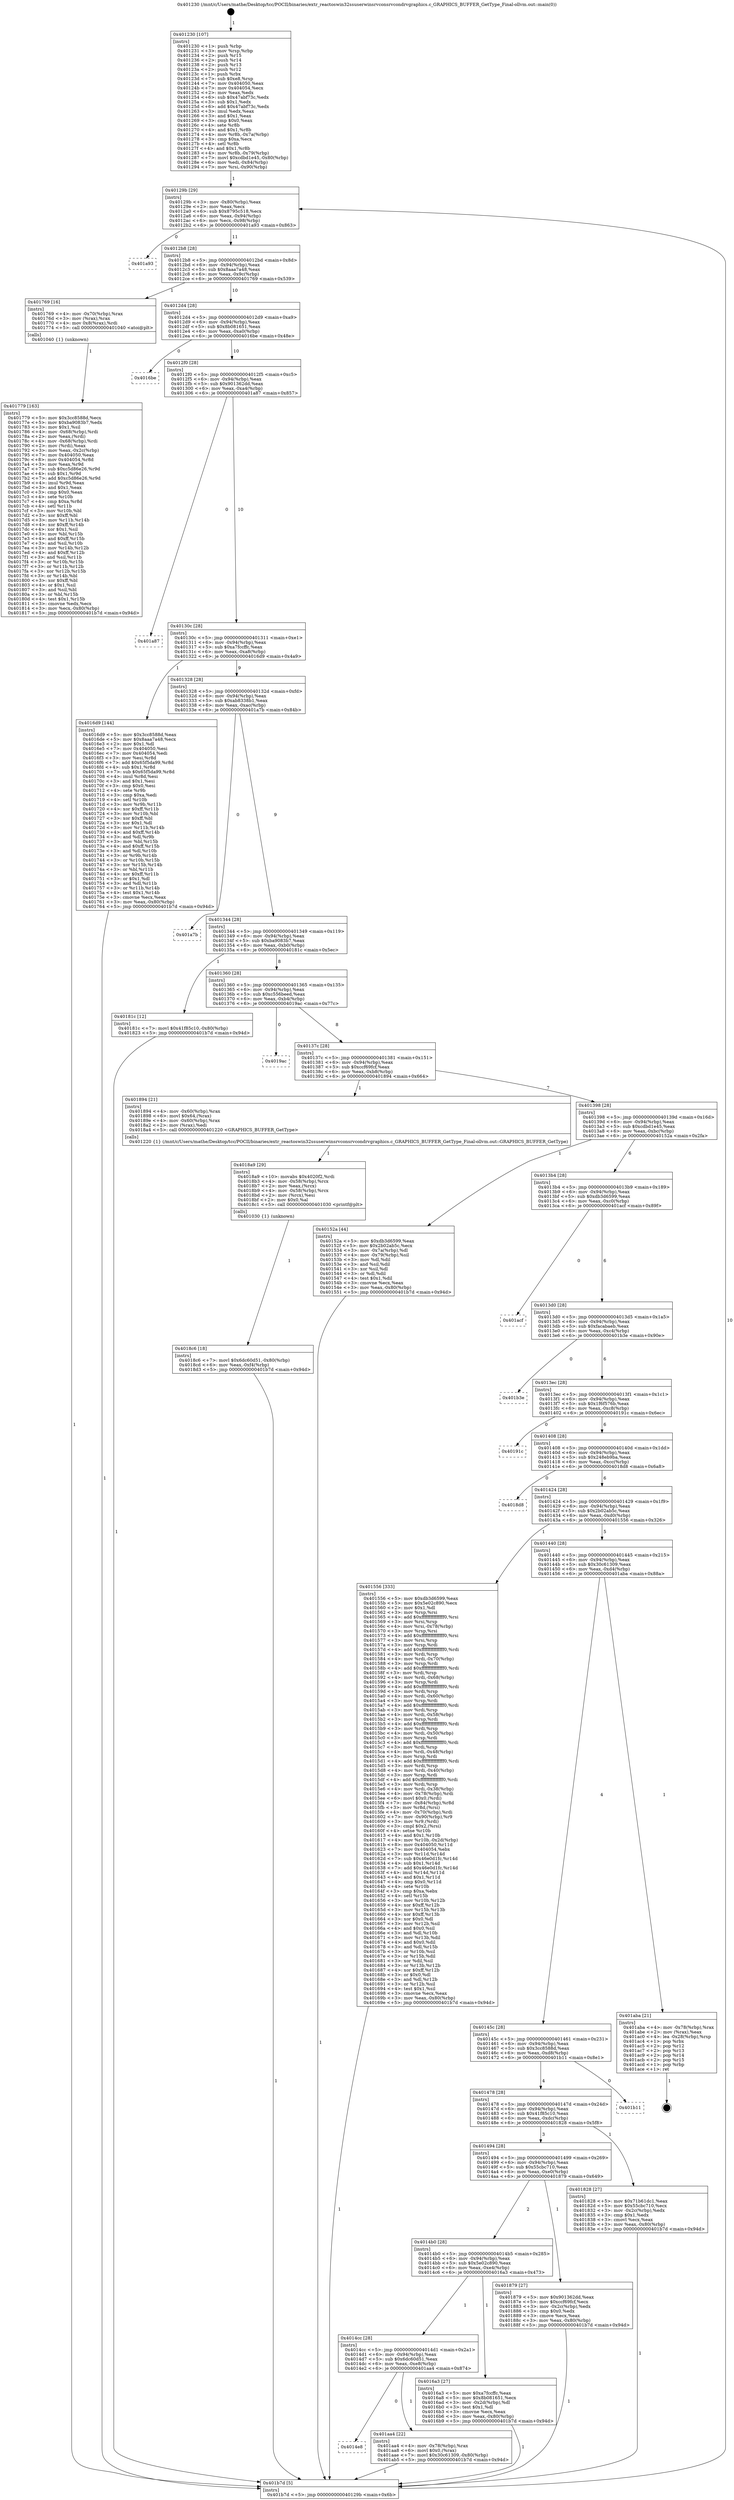 digraph "0x401230" {
  label = "0x401230 (/mnt/c/Users/mathe/Desktop/tcc/POCII/binaries/extr_reactoswin32ssuserwinsrvconsrvcondrvgraphics.c_GRAPHICS_BUFFER_GetType_Final-ollvm.out::main(0))"
  labelloc = "t"
  node[shape=record]

  Entry [label="",width=0.3,height=0.3,shape=circle,fillcolor=black,style=filled]
  "0x40129b" [label="{
     0x40129b [29]\l
     | [instrs]\l
     &nbsp;&nbsp;0x40129b \<+3\>: mov -0x80(%rbp),%eax\l
     &nbsp;&nbsp;0x40129e \<+2\>: mov %eax,%ecx\l
     &nbsp;&nbsp;0x4012a0 \<+6\>: sub $0x8795c518,%ecx\l
     &nbsp;&nbsp;0x4012a6 \<+6\>: mov %eax,-0x94(%rbp)\l
     &nbsp;&nbsp;0x4012ac \<+6\>: mov %ecx,-0x98(%rbp)\l
     &nbsp;&nbsp;0x4012b2 \<+6\>: je 0000000000401a93 \<main+0x863\>\l
  }"]
  "0x401a93" [label="{
     0x401a93\l
  }", style=dashed]
  "0x4012b8" [label="{
     0x4012b8 [28]\l
     | [instrs]\l
     &nbsp;&nbsp;0x4012b8 \<+5\>: jmp 00000000004012bd \<main+0x8d\>\l
     &nbsp;&nbsp;0x4012bd \<+6\>: mov -0x94(%rbp),%eax\l
     &nbsp;&nbsp;0x4012c3 \<+5\>: sub $0x8aaa7a48,%eax\l
     &nbsp;&nbsp;0x4012c8 \<+6\>: mov %eax,-0x9c(%rbp)\l
     &nbsp;&nbsp;0x4012ce \<+6\>: je 0000000000401769 \<main+0x539\>\l
  }"]
  Exit [label="",width=0.3,height=0.3,shape=circle,fillcolor=black,style=filled,peripheries=2]
  "0x401769" [label="{
     0x401769 [16]\l
     | [instrs]\l
     &nbsp;&nbsp;0x401769 \<+4\>: mov -0x70(%rbp),%rax\l
     &nbsp;&nbsp;0x40176d \<+3\>: mov (%rax),%rax\l
     &nbsp;&nbsp;0x401770 \<+4\>: mov 0x8(%rax),%rdi\l
     &nbsp;&nbsp;0x401774 \<+5\>: call 0000000000401040 \<atoi@plt\>\l
     | [calls]\l
     &nbsp;&nbsp;0x401040 \{1\} (unknown)\l
  }"]
  "0x4012d4" [label="{
     0x4012d4 [28]\l
     | [instrs]\l
     &nbsp;&nbsp;0x4012d4 \<+5\>: jmp 00000000004012d9 \<main+0xa9\>\l
     &nbsp;&nbsp;0x4012d9 \<+6\>: mov -0x94(%rbp),%eax\l
     &nbsp;&nbsp;0x4012df \<+5\>: sub $0x8b081651,%eax\l
     &nbsp;&nbsp;0x4012e4 \<+6\>: mov %eax,-0xa0(%rbp)\l
     &nbsp;&nbsp;0x4012ea \<+6\>: je 00000000004016be \<main+0x48e\>\l
  }"]
  "0x4014e8" [label="{
     0x4014e8\l
  }", style=dashed]
  "0x4016be" [label="{
     0x4016be\l
  }", style=dashed]
  "0x4012f0" [label="{
     0x4012f0 [28]\l
     | [instrs]\l
     &nbsp;&nbsp;0x4012f0 \<+5\>: jmp 00000000004012f5 \<main+0xc5\>\l
     &nbsp;&nbsp;0x4012f5 \<+6\>: mov -0x94(%rbp),%eax\l
     &nbsp;&nbsp;0x4012fb \<+5\>: sub $0x901362dd,%eax\l
     &nbsp;&nbsp;0x401300 \<+6\>: mov %eax,-0xa4(%rbp)\l
     &nbsp;&nbsp;0x401306 \<+6\>: je 0000000000401a87 \<main+0x857\>\l
  }"]
  "0x401aa4" [label="{
     0x401aa4 [22]\l
     | [instrs]\l
     &nbsp;&nbsp;0x401aa4 \<+4\>: mov -0x78(%rbp),%rax\l
     &nbsp;&nbsp;0x401aa8 \<+6\>: movl $0x0,(%rax)\l
     &nbsp;&nbsp;0x401aae \<+7\>: movl $0x30c61309,-0x80(%rbp)\l
     &nbsp;&nbsp;0x401ab5 \<+5\>: jmp 0000000000401b7d \<main+0x94d\>\l
  }"]
  "0x401a87" [label="{
     0x401a87\l
  }", style=dashed]
  "0x40130c" [label="{
     0x40130c [28]\l
     | [instrs]\l
     &nbsp;&nbsp;0x40130c \<+5\>: jmp 0000000000401311 \<main+0xe1\>\l
     &nbsp;&nbsp;0x401311 \<+6\>: mov -0x94(%rbp),%eax\l
     &nbsp;&nbsp;0x401317 \<+5\>: sub $0xa7fccffc,%eax\l
     &nbsp;&nbsp;0x40131c \<+6\>: mov %eax,-0xa8(%rbp)\l
     &nbsp;&nbsp;0x401322 \<+6\>: je 00000000004016d9 \<main+0x4a9\>\l
  }"]
  "0x4018c6" [label="{
     0x4018c6 [18]\l
     | [instrs]\l
     &nbsp;&nbsp;0x4018c6 \<+7\>: movl $0x6dc60d51,-0x80(%rbp)\l
     &nbsp;&nbsp;0x4018cd \<+6\>: mov %eax,-0xf4(%rbp)\l
     &nbsp;&nbsp;0x4018d3 \<+5\>: jmp 0000000000401b7d \<main+0x94d\>\l
  }"]
  "0x4016d9" [label="{
     0x4016d9 [144]\l
     | [instrs]\l
     &nbsp;&nbsp;0x4016d9 \<+5\>: mov $0x3cc8588d,%eax\l
     &nbsp;&nbsp;0x4016de \<+5\>: mov $0x8aaa7a48,%ecx\l
     &nbsp;&nbsp;0x4016e3 \<+2\>: mov $0x1,%dl\l
     &nbsp;&nbsp;0x4016e5 \<+7\>: mov 0x404050,%esi\l
     &nbsp;&nbsp;0x4016ec \<+7\>: mov 0x404054,%edi\l
     &nbsp;&nbsp;0x4016f3 \<+3\>: mov %esi,%r8d\l
     &nbsp;&nbsp;0x4016f6 \<+7\>: add $0x65f5da99,%r8d\l
     &nbsp;&nbsp;0x4016fd \<+4\>: sub $0x1,%r8d\l
     &nbsp;&nbsp;0x401701 \<+7\>: sub $0x65f5da99,%r8d\l
     &nbsp;&nbsp;0x401708 \<+4\>: imul %r8d,%esi\l
     &nbsp;&nbsp;0x40170c \<+3\>: and $0x1,%esi\l
     &nbsp;&nbsp;0x40170f \<+3\>: cmp $0x0,%esi\l
     &nbsp;&nbsp;0x401712 \<+4\>: sete %r9b\l
     &nbsp;&nbsp;0x401716 \<+3\>: cmp $0xa,%edi\l
     &nbsp;&nbsp;0x401719 \<+4\>: setl %r10b\l
     &nbsp;&nbsp;0x40171d \<+3\>: mov %r9b,%r11b\l
     &nbsp;&nbsp;0x401720 \<+4\>: xor $0xff,%r11b\l
     &nbsp;&nbsp;0x401724 \<+3\>: mov %r10b,%bl\l
     &nbsp;&nbsp;0x401727 \<+3\>: xor $0xff,%bl\l
     &nbsp;&nbsp;0x40172a \<+3\>: xor $0x1,%dl\l
     &nbsp;&nbsp;0x40172d \<+3\>: mov %r11b,%r14b\l
     &nbsp;&nbsp;0x401730 \<+4\>: and $0xff,%r14b\l
     &nbsp;&nbsp;0x401734 \<+3\>: and %dl,%r9b\l
     &nbsp;&nbsp;0x401737 \<+3\>: mov %bl,%r15b\l
     &nbsp;&nbsp;0x40173a \<+4\>: and $0xff,%r15b\l
     &nbsp;&nbsp;0x40173e \<+3\>: and %dl,%r10b\l
     &nbsp;&nbsp;0x401741 \<+3\>: or %r9b,%r14b\l
     &nbsp;&nbsp;0x401744 \<+3\>: or %r10b,%r15b\l
     &nbsp;&nbsp;0x401747 \<+3\>: xor %r15b,%r14b\l
     &nbsp;&nbsp;0x40174a \<+3\>: or %bl,%r11b\l
     &nbsp;&nbsp;0x40174d \<+4\>: xor $0xff,%r11b\l
     &nbsp;&nbsp;0x401751 \<+3\>: or $0x1,%dl\l
     &nbsp;&nbsp;0x401754 \<+3\>: and %dl,%r11b\l
     &nbsp;&nbsp;0x401757 \<+3\>: or %r11b,%r14b\l
     &nbsp;&nbsp;0x40175a \<+4\>: test $0x1,%r14b\l
     &nbsp;&nbsp;0x40175e \<+3\>: cmovne %ecx,%eax\l
     &nbsp;&nbsp;0x401761 \<+3\>: mov %eax,-0x80(%rbp)\l
     &nbsp;&nbsp;0x401764 \<+5\>: jmp 0000000000401b7d \<main+0x94d\>\l
  }"]
  "0x401328" [label="{
     0x401328 [28]\l
     | [instrs]\l
     &nbsp;&nbsp;0x401328 \<+5\>: jmp 000000000040132d \<main+0xfd\>\l
     &nbsp;&nbsp;0x40132d \<+6\>: mov -0x94(%rbp),%eax\l
     &nbsp;&nbsp;0x401333 \<+5\>: sub $0xab8338b1,%eax\l
     &nbsp;&nbsp;0x401338 \<+6\>: mov %eax,-0xac(%rbp)\l
     &nbsp;&nbsp;0x40133e \<+6\>: je 0000000000401a7b \<main+0x84b\>\l
  }"]
  "0x4018a9" [label="{
     0x4018a9 [29]\l
     | [instrs]\l
     &nbsp;&nbsp;0x4018a9 \<+10\>: movabs $0x4020f2,%rdi\l
     &nbsp;&nbsp;0x4018b3 \<+4\>: mov -0x58(%rbp),%rcx\l
     &nbsp;&nbsp;0x4018b7 \<+2\>: mov %eax,(%rcx)\l
     &nbsp;&nbsp;0x4018b9 \<+4\>: mov -0x58(%rbp),%rcx\l
     &nbsp;&nbsp;0x4018bd \<+2\>: mov (%rcx),%esi\l
     &nbsp;&nbsp;0x4018bf \<+2\>: mov $0x0,%al\l
     &nbsp;&nbsp;0x4018c1 \<+5\>: call 0000000000401030 \<printf@plt\>\l
     | [calls]\l
     &nbsp;&nbsp;0x401030 \{1\} (unknown)\l
  }"]
  "0x401a7b" [label="{
     0x401a7b\l
  }", style=dashed]
  "0x401344" [label="{
     0x401344 [28]\l
     | [instrs]\l
     &nbsp;&nbsp;0x401344 \<+5\>: jmp 0000000000401349 \<main+0x119\>\l
     &nbsp;&nbsp;0x401349 \<+6\>: mov -0x94(%rbp),%eax\l
     &nbsp;&nbsp;0x40134f \<+5\>: sub $0xba9083b7,%eax\l
     &nbsp;&nbsp;0x401354 \<+6\>: mov %eax,-0xb0(%rbp)\l
     &nbsp;&nbsp;0x40135a \<+6\>: je 000000000040181c \<main+0x5ec\>\l
  }"]
  "0x401779" [label="{
     0x401779 [163]\l
     | [instrs]\l
     &nbsp;&nbsp;0x401779 \<+5\>: mov $0x3cc8588d,%ecx\l
     &nbsp;&nbsp;0x40177e \<+5\>: mov $0xba9083b7,%edx\l
     &nbsp;&nbsp;0x401783 \<+3\>: mov $0x1,%sil\l
     &nbsp;&nbsp;0x401786 \<+4\>: mov -0x68(%rbp),%rdi\l
     &nbsp;&nbsp;0x40178a \<+2\>: mov %eax,(%rdi)\l
     &nbsp;&nbsp;0x40178c \<+4\>: mov -0x68(%rbp),%rdi\l
     &nbsp;&nbsp;0x401790 \<+2\>: mov (%rdi),%eax\l
     &nbsp;&nbsp;0x401792 \<+3\>: mov %eax,-0x2c(%rbp)\l
     &nbsp;&nbsp;0x401795 \<+7\>: mov 0x404050,%eax\l
     &nbsp;&nbsp;0x40179c \<+8\>: mov 0x404054,%r8d\l
     &nbsp;&nbsp;0x4017a4 \<+3\>: mov %eax,%r9d\l
     &nbsp;&nbsp;0x4017a7 \<+7\>: sub $0xc5d86e26,%r9d\l
     &nbsp;&nbsp;0x4017ae \<+4\>: sub $0x1,%r9d\l
     &nbsp;&nbsp;0x4017b2 \<+7\>: add $0xc5d86e26,%r9d\l
     &nbsp;&nbsp;0x4017b9 \<+4\>: imul %r9d,%eax\l
     &nbsp;&nbsp;0x4017bd \<+3\>: and $0x1,%eax\l
     &nbsp;&nbsp;0x4017c0 \<+3\>: cmp $0x0,%eax\l
     &nbsp;&nbsp;0x4017c3 \<+4\>: sete %r10b\l
     &nbsp;&nbsp;0x4017c7 \<+4\>: cmp $0xa,%r8d\l
     &nbsp;&nbsp;0x4017cb \<+4\>: setl %r11b\l
     &nbsp;&nbsp;0x4017cf \<+3\>: mov %r10b,%bl\l
     &nbsp;&nbsp;0x4017d2 \<+3\>: xor $0xff,%bl\l
     &nbsp;&nbsp;0x4017d5 \<+3\>: mov %r11b,%r14b\l
     &nbsp;&nbsp;0x4017d8 \<+4\>: xor $0xff,%r14b\l
     &nbsp;&nbsp;0x4017dc \<+4\>: xor $0x1,%sil\l
     &nbsp;&nbsp;0x4017e0 \<+3\>: mov %bl,%r15b\l
     &nbsp;&nbsp;0x4017e3 \<+4\>: and $0xff,%r15b\l
     &nbsp;&nbsp;0x4017e7 \<+3\>: and %sil,%r10b\l
     &nbsp;&nbsp;0x4017ea \<+3\>: mov %r14b,%r12b\l
     &nbsp;&nbsp;0x4017ed \<+4\>: and $0xff,%r12b\l
     &nbsp;&nbsp;0x4017f1 \<+3\>: and %sil,%r11b\l
     &nbsp;&nbsp;0x4017f4 \<+3\>: or %r10b,%r15b\l
     &nbsp;&nbsp;0x4017f7 \<+3\>: or %r11b,%r12b\l
     &nbsp;&nbsp;0x4017fa \<+3\>: xor %r12b,%r15b\l
     &nbsp;&nbsp;0x4017fd \<+3\>: or %r14b,%bl\l
     &nbsp;&nbsp;0x401800 \<+3\>: xor $0xff,%bl\l
     &nbsp;&nbsp;0x401803 \<+4\>: or $0x1,%sil\l
     &nbsp;&nbsp;0x401807 \<+3\>: and %sil,%bl\l
     &nbsp;&nbsp;0x40180a \<+3\>: or %bl,%r15b\l
     &nbsp;&nbsp;0x40180d \<+4\>: test $0x1,%r15b\l
     &nbsp;&nbsp;0x401811 \<+3\>: cmovne %edx,%ecx\l
     &nbsp;&nbsp;0x401814 \<+3\>: mov %ecx,-0x80(%rbp)\l
     &nbsp;&nbsp;0x401817 \<+5\>: jmp 0000000000401b7d \<main+0x94d\>\l
  }"]
  "0x40181c" [label="{
     0x40181c [12]\l
     | [instrs]\l
     &nbsp;&nbsp;0x40181c \<+7\>: movl $0x41f85c10,-0x80(%rbp)\l
     &nbsp;&nbsp;0x401823 \<+5\>: jmp 0000000000401b7d \<main+0x94d\>\l
  }"]
  "0x401360" [label="{
     0x401360 [28]\l
     | [instrs]\l
     &nbsp;&nbsp;0x401360 \<+5\>: jmp 0000000000401365 \<main+0x135\>\l
     &nbsp;&nbsp;0x401365 \<+6\>: mov -0x94(%rbp),%eax\l
     &nbsp;&nbsp;0x40136b \<+5\>: sub $0xc556beed,%eax\l
     &nbsp;&nbsp;0x401370 \<+6\>: mov %eax,-0xb4(%rbp)\l
     &nbsp;&nbsp;0x401376 \<+6\>: je 00000000004019ac \<main+0x77c\>\l
  }"]
  "0x4014cc" [label="{
     0x4014cc [28]\l
     | [instrs]\l
     &nbsp;&nbsp;0x4014cc \<+5\>: jmp 00000000004014d1 \<main+0x2a1\>\l
     &nbsp;&nbsp;0x4014d1 \<+6\>: mov -0x94(%rbp),%eax\l
     &nbsp;&nbsp;0x4014d7 \<+5\>: sub $0x6dc60d51,%eax\l
     &nbsp;&nbsp;0x4014dc \<+6\>: mov %eax,-0xe8(%rbp)\l
     &nbsp;&nbsp;0x4014e2 \<+6\>: je 0000000000401aa4 \<main+0x874\>\l
  }"]
  "0x4019ac" [label="{
     0x4019ac\l
  }", style=dashed]
  "0x40137c" [label="{
     0x40137c [28]\l
     | [instrs]\l
     &nbsp;&nbsp;0x40137c \<+5\>: jmp 0000000000401381 \<main+0x151\>\l
     &nbsp;&nbsp;0x401381 \<+6\>: mov -0x94(%rbp),%eax\l
     &nbsp;&nbsp;0x401387 \<+5\>: sub $0xccf69fcf,%eax\l
     &nbsp;&nbsp;0x40138c \<+6\>: mov %eax,-0xb8(%rbp)\l
     &nbsp;&nbsp;0x401392 \<+6\>: je 0000000000401894 \<main+0x664\>\l
  }"]
  "0x4016a3" [label="{
     0x4016a3 [27]\l
     | [instrs]\l
     &nbsp;&nbsp;0x4016a3 \<+5\>: mov $0xa7fccffc,%eax\l
     &nbsp;&nbsp;0x4016a8 \<+5\>: mov $0x8b081651,%ecx\l
     &nbsp;&nbsp;0x4016ad \<+3\>: mov -0x2d(%rbp),%dl\l
     &nbsp;&nbsp;0x4016b0 \<+3\>: test $0x1,%dl\l
     &nbsp;&nbsp;0x4016b3 \<+3\>: cmovne %ecx,%eax\l
     &nbsp;&nbsp;0x4016b6 \<+3\>: mov %eax,-0x80(%rbp)\l
     &nbsp;&nbsp;0x4016b9 \<+5\>: jmp 0000000000401b7d \<main+0x94d\>\l
  }"]
  "0x401894" [label="{
     0x401894 [21]\l
     | [instrs]\l
     &nbsp;&nbsp;0x401894 \<+4\>: mov -0x60(%rbp),%rax\l
     &nbsp;&nbsp;0x401898 \<+6\>: movl $0x64,(%rax)\l
     &nbsp;&nbsp;0x40189e \<+4\>: mov -0x60(%rbp),%rax\l
     &nbsp;&nbsp;0x4018a2 \<+2\>: mov (%rax),%edi\l
     &nbsp;&nbsp;0x4018a4 \<+5\>: call 0000000000401220 \<GRAPHICS_BUFFER_GetType\>\l
     | [calls]\l
     &nbsp;&nbsp;0x401220 \{1\} (/mnt/c/Users/mathe/Desktop/tcc/POCII/binaries/extr_reactoswin32ssuserwinsrvconsrvcondrvgraphics.c_GRAPHICS_BUFFER_GetType_Final-ollvm.out::GRAPHICS_BUFFER_GetType)\l
  }"]
  "0x401398" [label="{
     0x401398 [28]\l
     | [instrs]\l
     &nbsp;&nbsp;0x401398 \<+5\>: jmp 000000000040139d \<main+0x16d\>\l
     &nbsp;&nbsp;0x40139d \<+6\>: mov -0x94(%rbp),%eax\l
     &nbsp;&nbsp;0x4013a3 \<+5\>: sub $0xcdbd1e45,%eax\l
     &nbsp;&nbsp;0x4013a8 \<+6\>: mov %eax,-0xbc(%rbp)\l
     &nbsp;&nbsp;0x4013ae \<+6\>: je 000000000040152a \<main+0x2fa\>\l
  }"]
  "0x4014b0" [label="{
     0x4014b0 [28]\l
     | [instrs]\l
     &nbsp;&nbsp;0x4014b0 \<+5\>: jmp 00000000004014b5 \<main+0x285\>\l
     &nbsp;&nbsp;0x4014b5 \<+6\>: mov -0x94(%rbp),%eax\l
     &nbsp;&nbsp;0x4014bb \<+5\>: sub $0x5e02c890,%eax\l
     &nbsp;&nbsp;0x4014c0 \<+6\>: mov %eax,-0xe4(%rbp)\l
     &nbsp;&nbsp;0x4014c6 \<+6\>: je 00000000004016a3 \<main+0x473\>\l
  }"]
  "0x40152a" [label="{
     0x40152a [44]\l
     | [instrs]\l
     &nbsp;&nbsp;0x40152a \<+5\>: mov $0xdb3d6599,%eax\l
     &nbsp;&nbsp;0x40152f \<+5\>: mov $0x2b02ab5c,%ecx\l
     &nbsp;&nbsp;0x401534 \<+3\>: mov -0x7a(%rbp),%dl\l
     &nbsp;&nbsp;0x401537 \<+4\>: mov -0x79(%rbp),%sil\l
     &nbsp;&nbsp;0x40153b \<+3\>: mov %dl,%dil\l
     &nbsp;&nbsp;0x40153e \<+3\>: and %sil,%dil\l
     &nbsp;&nbsp;0x401541 \<+3\>: xor %sil,%dl\l
     &nbsp;&nbsp;0x401544 \<+3\>: or %dl,%dil\l
     &nbsp;&nbsp;0x401547 \<+4\>: test $0x1,%dil\l
     &nbsp;&nbsp;0x40154b \<+3\>: cmovne %ecx,%eax\l
     &nbsp;&nbsp;0x40154e \<+3\>: mov %eax,-0x80(%rbp)\l
     &nbsp;&nbsp;0x401551 \<+5\>: jmp 0000000000401b7d \<main+0x94d\>\l
  }"]
  "0x4013b4" [label="{
     0x4013b4 [28]\l
     | [instrs]\l
     &nbsp;&nbsp;0x4013b4 \<+5\>: jmp 00000000004013b9 \<main+0x189\>\l
     &nbsp;&nbsp;0x4013b9 \<+6\>: mov -0x94(%rbp),%eax\l
     &nbsp;&nbsp;0x4013bf \<+5\>: sub $0xdb3d6599,%eax\l
     &nbsp;&nbsp;0x4013c4 \<+6\>: mov %eax,-0xc0(%rbp)\l
     &nbsp;&nbsp;0x4013ca \<+6\>: je 0000000000401acf \<main+0x89f\>\l
  }"]
  "0x401b7d" [label="{
     0x401b7d [5]\l
     | [instrs]\l
     &nbsp;&nbsp;0x401b7d \<+5\>: jmp 000000000040129b \<main+0x6b\>\l
  }"]
  "0x401230" [label="{
     0x401230 [107]\l
     | [instrs]\l
     &nbsp;&nbsp;0x401230 \<+1\>: push %rbp\l
     &nbsp;&nbsp;0x401231 \<+3\>: mov %rsp,%rbp\l
     &nbsp;&nbsp;0x401234 \<+2\>: push %r15\l
     &nbsp;&nbsp;0x401236 \<+2\>: push %r14\l
     &nbsp;&nbsp;0x401238 \<+2\>: push %r13\l
     &nbsp;&nbsp;0x40123a \<+2\>: push %r12\l
     &nbsp;&nbsp;0x40123c \<+1\>: push %rbx\l
     &nbsp;&nbsp;0x40123d \<+7\>: sub $0xe8,%rsp\l
     &nbsp;&nbsp;0x401244 \<+7\>: mov 0x404050,%eax\l
     &nbsp;&nbsp;0x40124b \<+7\>: mov 0x404054,%ecx\l
     &nbsp;&nbsp;0x401252 \<+2\>: mov %eax,%edx\l
     &nbsp;&nbsp;0x401254 \<+6\>: sub $0x47abf73c,%edx\l
     &nbsp;&nbsp;0x40125a \<+3\>: sub $0x1,%edx\l
     &nbsp;&nbsp;0x40125d \<+6\>: add $0x47abf73c,%edx\l
     &nbsp;&nbsp;0x401263 \<+3\>: imul %edx,%eax\l
     &nbsp;&nbsp;0x401266 \<+3\>: and $0x1,%eax\l
     &nbsp;&nbsp;0x401269 \<+3\>: cmp $0x0,%eax\l
     &nbsp;&nbsp;0x40126c \<+4\>: sete %r8b\l
     &nbsp;&nbsp;0x401270 \<+4\>: and $0x1,%r8b\l
     &nbsp;&nbsp;0x401274 \<+4\>: mov %r8b,-0x7a(%rbp)\l
     &nbsp;&nbsp;0x401278 \<+3\>: cmp $0xa,%ecx\l
     &nbsp;&nbsp;0x40127b \<+4\>: setl %r8b\l
     &nbsp;&nbsp;0x40127f \<+4\>: and $0x1,%r8b\l
     &nbsp;&nbsp;0x401283 \<+4\>: mov %r8b,-0x79(%rbp)\l
     &nbsp;&nbsp;0x401287 \<+7\>: movl $0xcdbd1e45,-0x80(%rbp)\l
     &nbsp;&nbsp;0x40128e \<+6\>: mov %edi,-0x84(%rbp)\l
     &nbsp;&nbsp;0x401294 \<+7\>: mov %rsi,-0x90(%rbp)\l
  }"]
  "0x401879" [label="{
     0x401879 [27]\l
     | [instrs]\l
     &nbsp;&nbsp;0x401879 \<+5\>: mov $0x901362dd,%eax\l
     &nbsp;&nbsp;0x40187e \<+5\>: mov $0xccf69fcf,%ecx\l
     &nbsp;&nbsp;0x401883 \<+3\>: mov -0x2c(%rbp),%edx\l
     &nbsp;&nbsp;0x401886 \<+3\>: cmp $0x0,%edx\l
     &nbsp;&nbsp;0x401889 \<+3\>: cmove %ecx,%eax\l
     &nbsp;&nbsp;0x40188c \<+3\>: mov %eax,-0x80(%rbp)\l
     &nbsp;&nbsp;0x40188f \<+5\>: jmp 0000000000401b7d \<main+0x94d\>\l
  }"]
  "0x401acf" [label="{
     0x401acf\l
  }", style=dashed]
  "0x4013d0" [label="{
     0x4013d0 [28]\l
     | [instrs]\l
     &nbsp;&nbsp;0x4013d0 \<+5\>: jmp 00000000004013d5 \<main+0x1a5\>\l
     &nbsp;&nbsp;0x4013d5 \<+6\>: mov -0x94(%rbp),%eax\l
     &nbsp;&nbsp;0x4013db \<+5\>: sub $0xfacabaeb,%eax\l
     &nbsp;&nbsp;0x4013e0 \<+6\>: mov %eax,-0xc4(%rbp)\l
     &nbsp;&nbsp;0x4013e6 \<+6\>: je 0000000000401b3e \<main+0x90e\>\l
  }"]
  "0x401494" [label="{
     0x401494 [28]\l
     | [instrs]\l
     &nbsp;&nbsp;0x401494 \<+5\>: jmp 0000000000401499 \<main+0x269\>\l
     &nbsp;&nbsp;0x401499 \<+6\>: mov -0x94(%rbp),%eax\l
     &nbsp;&nbsp;0x40149f \<+5\>: sub $0x55cbc710,%eax\l
     &nbsp;&nbsp;0x4014a4 \<+6\>: mov %eax,-0xe0(%rbp)\l
     &nbsp;&nbsp;0x4014aa \<+6\>: je 0000000000401879 \<main+0x649\>\l
  }"]
  "0x401b3e" [label="{
     0x401b3e\l
  }", style=dashed]
  "0x4013ec" [label="{
     0x4013ec [28]\l
     | [instrs]\l
     &nbsp;&nbsp;0x4013ec \<+5\>: jmp 00000000004013f1 \<main+0x1c1\>\l
     &nbsp;&nbsp;0x4013f1 \<+6\>: mov -0x94(%rbp),%eax\l
     &nbsp;&nbsp;0x4013f7 \<+5\>: sub $0x1f6f576b,%eax\l
     &nbsp;&nbsp;0x4013fc \<+6\>: mov %eax,-0xc8(%rbp)\l
     &nbsp;&nbsp;0x401402 \<+6\>: je 000000000040191c \<main+0x6ec\>\l
  }"]
  "0x401828" [label="{
     0x401828 [27]\l
     | [instrs]\l
     &nbsp;&nbsp;0x401828 \<+5\>: mov $0x71b61dc1,%eax\l
     &nbsp;&nbsp;0x40182d \<+5\>: mov $0x55cbc710,%ecx\l
     &nbsp;&nbsp;0x401832 \<+3\>: mov -0x2c(%rbp),%edx\l
     &nbsp;&nbsp;0x401835 \<+3\>: cmp $0x1,%edx\l
     &nbsp;&nbsp;0x401838 \<+3\>: cmovl %ecx,%eax\l
     &nbsp;&nbsp;0x40183b \<+3\>: mov %eax,-0x80(%rbp)\l
     &nbsp;&nbsp;0x40183e \<+5\>: jmp 0000000000401b7d \<main+0x94d\>\l
  }"]
  "0x40191c" [label="{
     0x40191c\l
  }", style=dashed]
  "0x401408" [label="{
     0x401408 [28]\l
     | [instrs]\l
     &nbsp;&nbsp;0x401408 \<+5\>: jmp 000000000040140d \<main+0x1dd\>\l
     &nbsp;&nbsp;0x40140d \<+6\>: mov -0x94(%rbp),%eax\l
     &nbsp;&nbsp;0x401413 \<+5\>: sub $0x248eb9ba,%eax\l
     &nbsp;&nbsp;0x401418 \<+6\>: mov %eax,-0xcc(%rbp)\l
     &nbsp;&nbsp;0x40141e \<+6\>: je 00000000004018d8 \<main+0x6a8\>\l
  }"]
  "0x401478" [label="{
     0x401478 [28]\l
     | [instrs]\l
     &nbsp;&nbsp;0x401478 \<+5\>: jmp 000000000040147d \<main+0x24d\>\l
     &nbsp;&nbsp;0x40147d \<+6\>: mov -0x94(%rbp),%eax\l
     &nbsp;&nbsp;0x401483 \<+5\>: sub $0x41f85c10,%eax\l
     &nbsp;&nbsp;0x401488 \<+6\>: mov %eax,-0xdc(%rbp)\l
     &nbsp;&nbsp;0x40148e \<+6\>: je 0000000000401828 \<main+0x5f8\>\l
  }"]
  "0x4018d8" [label="{
     0x4018d8\l
  }", style=dashed]
  "0x401424" [label="{
     0x401424 [28]\l
     | [instrs]\l
     &nbsp;&nbsp;0x401424 \<+5\>: jmp 0000000000401429 \<main+0x1f9\>\l
     &nbsp;&nbsp;0x401429 \<+6\>: mov -0x94(%rbp),%eax\l
     &nbsp;&nbsp;0x40142f \<+5\>: sub $0x2b02ab5c,%eax\l
     &nbsp;&nbsp;0x401434 \<+6\>: mov %eax,-0xd0(%rbp)\l
     &nbsp;&nbsp;0x40143a \<+6\>: je 0000000000401556 \<main+0x326\>\l
  }"]
  "0x401b11" [label="{
     0x401b11\l
  }", style=dashed]
  "0x401556" [label="{
     0x401556 [333]\l
     | [instrs]\l
     &nbsp;&nbsp;0x401556 \<+5\>: mov $0xdb3d6599,%eax\l
     &nbsp;&nbsp;0x40155b \<+5\>: mov $0x5e02c890,%ecx\l
     &nbsp;&nbsp;0x401560 \<+2\>: mov $0x1,%dl\l
     &nbsp;&nbsp;0x401562 \<+3\>: mov %rsp,%rsi\l
     &nbsp;&nbsp;0x401565 \<+4\>: add $0xfffffffffffffff0,%rsi\l
     &nbsp;&nbsp;0x401569 \<+3\>: mov %rsi,%rsp\l
     &nbsp;&nbsp;0x40156c \<+4\>: mov %rsi,-0x78(%rbp)\l
     &nbsp;&nbsp;0x401570 \<+3\>: mov %rsp,%rsi\l
     &nbsp;&nbsp;0x401573 \<+4\>: add $0xfffffffffffffff0,%rsi\l
     &nbsp;&nbsp;0x401577 \<+3\>: mov %rsi,%rsp\l
     &nbsp;&nbsp;0x40157a \<+3\>: mov %rsp,%rdi\l
     &nbsp;&nbsp;0x40157d \<+4\>: add $0xfffffffffffffff0,%rdi\l
     &nbsp;&nbsp;0x401581 \<+3\>: mov %rdi,%rsp\l
     &nbsp;&nbsp;0x401584 \<+4\>: mov %rdi,-0x70(%rbp)\l
     &nbsp;&nbsp;0x401588 \<+3\>: mov %rsp,%rdi\l
     &nbsp;&nbsp;0x40158b \<+4\>: add $0xfffffffffffffff0,%rdi\l
     &nbsp;&nbsp;0x40158f \<+3\>: mov %rdi,%rsp\l
     &nbsp;&nbsp;0x401592 \<+4\>: mov %rdi,-0x68(%rbp)\l
     &nbsp;&nbsp;0x401596 \<+3\>: mov %rsp,%rdi\l
     &nbsp;&nbsp;0x401599 \<+4\>: add $0xfffffffffffffff0,%rdi\l
     &nbsp;&nbsp;0x40159d \<+3\>: mov %rdi,%rsp\l
     &nbsp;&nbsp;0x4015a0 \<+4\>: mov %rdi,-0x60(%rbp)\l
     &nbsp;&nbsp;0x4015a4 \<+3\>: mov %rsp,%rdi\l
     &nbsp;&nbsp;0x4015a7 \<+4\>: add $0xfffffffffffffff0,%rdi\l
     &nbsp;&nbsp;0x4015ab \<+3\>: mov %rdi,%rsp\l
     &nbsp;&nbsp;0x4015ae \<+4\>: mov %rdi,-0x58(%rbp)\l
     &nbsp;&nbsp;0x4015b2 \<+3\>: mov %rsp,%rdi\l
     &nbsp;&nbsp;0x4015b5 \<+4\>: add $0xfffffffffffffff0,%rdi\l
     &nbsp;&nbsp;0x4015b9 \<+3\>: mov %rdi,%rsp\l
     &nbsp;&nbsp;0x4015bc \<+4\>: mov %rdi,-0x50(%rbp)\l
     &nbsp;&nbsp;0x4015c0 \<+3\>: mov %rsp,%rdi\l
     &nbsp;&nbsp;0x4015c3 \<+4\>: add $0xfffffffffffffff0,%rdi\l
     &nbsp;&nbsp;0x4015c7 \<+3\>: mov %rdi,%rsp\l
     &nbsp;&nbsp;0x4015ca \<+4\>: mov %rdi,-0x48(%rbp)\l
     &nbsp;&nbsp;0x4015ce \<+3\>: mov %rsp,%rdi\l
     &nbsp;&nbsp;0x4015d1 \<+4\>: add $0xfffffffffffffff0,%rdi\l
     &nbsp;&nbsp;0x4015d5 \<+3\>: mov %rdi,%rsp\l
     &nbsp;&nbsp;0x4015d8 \<+4\>: mov %rdi,-0x40(%rbp)\l
     &nbsp;&nbsp;0x4015dc \<+3\>: mov %rsp,%rdi\l
     &nbsp;&nbsp;0x4015df \<+4\>: add $0xfffffffffffffff0,%rdi\l
     &nbsp;&nbsp;0x4015e3 \<+3\>: mov %rdi,%rsp\l
     &nbsp;&nbsp;0x4015e6 \<+4\>: mov %rdi,-0x38(%rbp)\l
     &nbsp;&nbsp;0x4015ea \<+4\>: mov -0x78(%rbp),%rdi\l
     &nbsp;&nbsp;0x4015ee \<+6\>: movl $0x0,(%rdi)\l
     &nbsp;&nbsp;0x4015f4 \<+7\>: mov -0x84(%rbp),%r8d\l
     &nbsp;&nbsp;0x4015fb \<+3\>: mov %r8d,(%rsi)\l
     &nbsp;&nbsp;0x4015fe \<+4\>: mov -0x70(%rbp),%rdi\l
     &nbsp;&nbsp;0x401602 \<+7\>: mov -0x90(%rbp),%r9\l
     &nbsp;&nbsp;0x401609 \<+3\>: mov %r9,(%rdi)\l
     &nbsp;&nbsp;0x40160c \<+3\>: cmpl $0x2,(%rsi)\l
     &nbsp;&nbsp;0x40160f \<+4\>: setne %r10b\l
     &nbsp;&nbsp;0x401613 \<+4\>: and $0x1,%r10b\l
     &nbsp;&nbsp;0x401617 \<+4\>: mov %r10b,-0x2d(%rbp)\l
     &nbsp;&nbsp;0x40161b \<+8\>: mov 0x404050,%r11d\l
     &nbsp;&nbsp;0x401623 \<+7\>: mov 0x404054,%ebx\l
     &nbsp;&nbsp;0x40162a \<+3\>: mov %r11d,%r14d\l
     &nbsp;&nbsp;0x40162d \<+7\>: sub $0x46e0d1fc,%r14d\l
     &nbsp;&nbsp;0x401634 \<+4\>: sub $0x1,%r14d\l
     &nbsp;&nbsp;0x401638 \<+7\>: add $0x46e0d1fc,%r14d\l
     &nbsp;&nbsp;0x40163f \<+4\>: imul %r14d,%r11d\l
     &nbsp;&nbsp;0x401643 \<+4\>: and $0x1,%r11d\l
     &nbsp;&nbsp;0x401647 \<+4\>: cmp $0x0,%r11d\l
     &nbsp;&nbsp;0x40164b \<+4\>: sete %r10b\l
     &nbsp;&nbsp;0x40164f \<+3\>: cmp $0xa,%ebx\l
     &nbsp;&nbsp;0x401652 \<+4\>: setl %r15b\l
     &nbsp;&nbsp;0x401656 \<+3\>: mov %r10b,%r12b\l
     &nbsp;&nbsp;0x401659 \<+4\>: xor $0xff,%r12b\l
     &nbsp;&nbsp;0x40165d \<+3\>: mov %r15b,%r13b\l
     &nbsp;&nbsp;0x401660 \<+4\>: xor $0xff,%r13b\l
     &nbsp;&nbsp;0x401664 \<+3\>: xor $0x0,%dl\l
     &nbsp;&nbsp;0x401667 \<+3\>: mov %r12b,%sil\l
     &nbsp;&nbsp;0x40166a \<+4\>: and $0x0,%sil\l
     &nbsp;&nbsp;0x40166e \<+3\>: and %dl,%r10b\l
     &nbsp;&nbsp;0x401671 \<+3\>: mov %r13b,%dil\l
     &nbsp;&nbsp;0x401674 \<+4\>: and $0x0,%dil\l
     &nbsp;&nbsp;0x401678 \<+3\>: and %dl,%r15b\l
     &nbsp;&nbsp;0x40167b \<+3\>: or %r10b,%sil\l
     &nbsp;&nbsp;0x40167e \<+3\>: or %r15b,%dil\l
     &nbsp;&nbsp;0x401681 \<+3\>: xor %dil,%sil\l
     &nbsp;&nbsp;0x401684 \<+3\>: or %r13b,%r12b\l
     &nbsp;&nbsp;0x401687 \<+4\>: xor $0xff,%r12b\l
     &nbsp;&nbsp;0x40168b \<+3\>: or $0x0,%dl\l
     &nbsp;&nbsp;0x40168e \<+3\>: and %dl,%r12b\l
     &nbsp;&nbsp;0x401691 \<+3\>: or %r12b,%sil\l
     &nbsp;&nbsp;0x401694 \<+4\>: test $0x1,%sil\l
     &nbsp;&nbsp;0x401698 \<+3\>: cmovne %ecx,%eax\l
     &nbsp;&nbsp;0x40169b \<+3\>: mov %eax,-0x80(%rbp)\l
     &nbsp;&nbsp;0x40169e \<+5\>: jmp 0000000000401b7d \<main+0x94d\>\l
  }"]
  "0x401440" [label="{
     0x401440 [28]\l
     | [instrs]\l
     &nbsp;&nbsp;0x401440 \<+5\>: jmp 0000000000401445 \<main+0x215\>\l
     &nbsp;&nbsp;0x401445 \<+6\>: mov -0x94(%rbp),%eax\l
     &nbsp;&nbsp;0x40144b \<+5\>: sub $0x30c61309,%eax\l
     &nbsp;&nbsp;0x401450 \<+6\>: mov %eax,-0xd4(%rbp)\l
     &nbsp;&nbsp;0x401456 \<+6\>: je 0000000000401aba \<main+0x88a\>\l
  }"]
  "0x40145c" [label="{
     0x40145c [28]\l
     | [instrs]\l
     &nbsp;&nbsp;0x40145c \<+5\>: jmp 0000000000401461 \<main+0x231\>\l
     &nbsp;&nbsp;0x401461 \<+6\>: mov -0x94(%rbp),%eax\l
     &nbsp;&nbsp;0x401467 \<+5\>: sub $0x3cc8588d,%eax\l
     &nbsp;&nbsp;0x40146c \<+6\>: mov %eax,-0xd8(%rbp)\l
     &nbsp;&nbsp;0x401472 \<+6\>: je 0000000000401b11 \<main+0x8e1\>\l
  }"]
  "0x401aba" [label="{
     0x401aba [21]\l
     | [instrs]\l
     &nbsp;&nbsp;0x401aba \<+4\>: mov -0x78(%rbp),%rax\l
     &nbsp;&nbsp;0x401abe \<+2\>: mov (%rax),%eax\l
     &nbsp;&nbsp;0x401ac0 \<+4\>: lea -0x28(%rbp),%rsp\l
     &nbsp;&nbsp;0x401ac4 \<+1\>: pop %rbx\l
     &nbsp;&nbsp;0x401ac5 \<+2\>: pop %r12\l
     &nbsp;&nbsp;0x401ac7 \<+2\>: pop %r13\l
     &nbsp;&nbsp;0x401ac9 \<+2\>: pop %r14\l
     &nbsp;&nbsp;0x401acb \<+2\>: pop %r15\l
     &nbsp;&nbsp;0x401acd \<+1\>: pop %rbp\l
     &nbsp;&nbsp;0x401ace \<+1\>: ret\l
  }"]
  Entry -> "0x401230" [label=" 1"]
  "0x40129b" -> "0x401a93" [label=" 0"]
  "0x40129b" -> "0x4012b8" [label=" 11"]
  "0x401aba" -> Exit [label=" 1"]
  "0x4012b8" -> "0x401769" [label=" 1"]
  "0x4012b8" -> "0x4012d4" [label=" 10"]
  "0x401aa4" -> "0x401b7d" [label=" 1"]
  "0x4012d4" -> "0x4016be" [label=" 0"]
  "0x4012d4" -> "0x4012f0" [label=" 10"]
  "0x4014cc" -> "0x4014e8" [label=" 0"]
  "0x4012f0" -> "0x401a87" [label=" 0"]
  "0x4012f0" -> "0x40130c" [label=" 10"]
  "0x4014cc" -> "0x401aa4" [label=" 1"]
  "0x40130c" -> "0x4016d9" [label=" 1"]
  "0x40130c" -> "0x401328" [label=" 9"]
  "0x4018c6" -> "0x401b7d" [label=" 1"]
  "0x401328" -> "0x401a7b" [label=" 0"]
  "0x401328" -> "0x401344" [label=" 9"]
  "0x4018a9" -> "0x4018c6" [label=" 1"]
  "0x401344" -> "0x40181c" [label=" 1"]
  "0x401344" -> "0x401360" [label=" 8"]
  "0x401894" -> "0x4018a9" [label=" 1"]
  "0x401360" -> "0x4019ac" [label=" 0"]
  "0x401360" -> "0x40137c" [label=" 8"]
  "0x401879" -> "0x401b7d" [label=" 1"]
  "0x40137c" -> "0x401894" [label=" 1"]
  "0x40137c" -> "0x401398" [label=" 7"]
  "0x401828" -> "0x401b7d" [label=" 1"]
  "0x401398" -> "0x40152a" [label=" 1"]
  "0x401398" -> "0x4013b4" [label=" 6"]
  "0x40152a" -> "0x401b7d" [label=" 1"]
  "0x401230" -> "0x40129b" [label=" 1"]
  "0x401b7d" -> "0x40129b" [label=" 10"]
  "0x401779" -> "0x401b7d" [label=" 1"]
  "0x4013b4" -> "0x401acf" [label=" 0"]
  "0x4013b4" -> "0x4013d0" [label=" 6"]
  "0x401769" -> "0x401779" [label=" 1"]
  "0x4013d0" -> "0x401b3e" [label=" 0"]
  "0x4013d0" -> "0x4013ec" [label=" 6"]
  "0x4016a3" -> "0x401b7d" [label=" 1"]
  "0x4013ec" -> "0x40191c" [label=" 0"]
  "0x4013ec" -> "0x401408" [label=" 6"]
  "0x4014b0" -> "0x4014cc" [label=" 1"]
  "0x401408" -> "0x4018d8" [label=" 0"]
  "0x401408" -> "0x401424" [label=" 6"]
  "0x40181c" -> "0x401b7d" [label=" 1"]
  "0x401424" -> "0x401556" [label=" 1"]
  "0x401424" -> "0x401440" [label=" 5"]
  "0x401494" -> "0x4014b0" [label=" 2"]
  "0x401556" -> "0x401b7d" [label=" 1"]
  "0x4016d9" -> "0x401b7d" [label=" 1"]
  "0x401440" -> "0x401aba" [label=" 1"]
  "0x401440" -> "0x40145c" [label=" 4"]
  "0x401494" -> "0x401879" [label=" 1"]
  "0x40145c" -> "0x401b11" [label=" 0"]
  "0x40145c" -> "0x401478" [label=" 4"]
  "0x4014b0" -> "0x4016a3" [label=" 1"]
  "0x401478" -> "0x401828" [label=" 1"]
  "0x401478" -> "0x401494" [label=" 3"]
}
